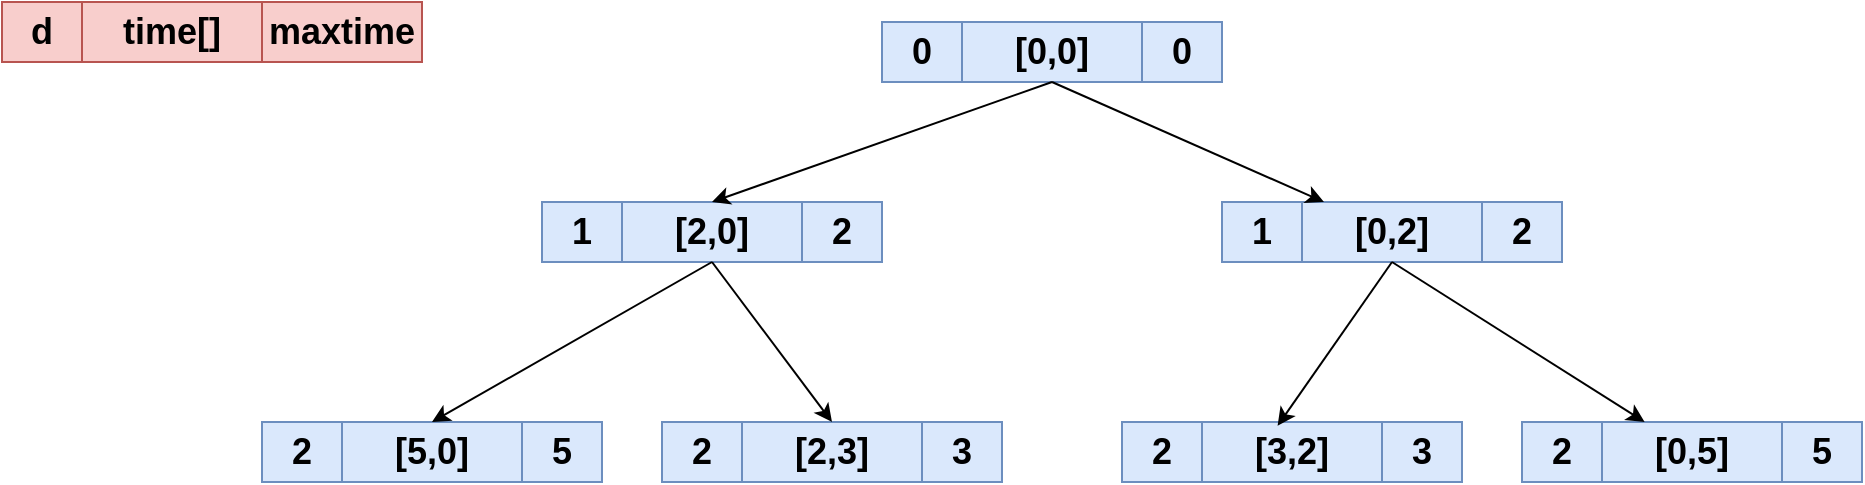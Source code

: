 <mxfile version="24.4.8" type="device">
  <diagram name="第 1 页" id="TNKN5Bb-jwvda5z7Qb5G">
    <mxGraphModel dx="1047" dy="947" grid="1" gridSize="10" guides="1" tooltips="1" connect="1" arrows="1" fold="1" page="1" pageScale="1" pageWidth="1169" pageHeight="827" math="0" shadow="0">
      <root>
        <mxCell id="0" />
        <mxCell id="1" parent="0" />
        <mxCell id="Um0T3zaJozl1EZEWY1Aq-1" value="" style="group" vertex="1" connectable="0" parent="1">
          <mxGeometry x="480" y="80" width="170" height="30" as="geometry" />
        </mxCell>
        <mxCell id="Um0T3zaJozl1EZEWY1Aq-2" value="0" style="rounded=0;whiteSpace=wrap;html=1;fontStyle=1;fontSize=18;fillColor=#dae8fc;strokeColor=#6c8ebf;" vertex="1" parent="Um0T3zaJozl1EZEWY1Aq-1">
          <mxGeometry width="40" height="30" as="geometry" />
        </mxCell>
        <mxCell id="Um0T3zaJozl1EZEWY1Aq-3" value="[0,0]" style="rounded=0;whiteSpace=wrap;html=1;fontStyle=1;fontSize=18;fillColor=#dae8fc;strokeColor=#6c8ebf;" vertex="1" parent="Um0T3zaJozl1EZEWY1Aq-1">
          <mxGeometry x="40" width="90" height="30" as="geometry" />
        </mxCell>
        <mxCell id="Um0T3zaJozl1EZEWY1Aq-4" value="0" style="rounded=0;whiteSpace=wrap;html=1;fontStyle=1;fontSize=18;fillColor=#dae8fc;strokeColor=#6c8ebf;" vertex="1" parent="Um0T3zaJozl1EZEWY1Aq-1">
          <mxGeometry x="130" width="40" height="30" as="geometry" />
        </mxCell>
        <mxCell id="Um0T3zaJozl1EZEWY1Aq-5" value="" style="group" vertex="1" connectable="0" parent="1">
          <mxGeometry x="310" y="170" width="170" height="30" as="geometry" />
        </mxCell>
        <mxCell id="Um0T3zaJozl1EZEWY1Aq-6" value="1" style="rounded=0;whiteSpace=wrap;html=1;fontStyle=1;fontSize=18;fillColor=#dae8fc;strokeColor=#6c8ebf;" vertex="1" parent="Um0T3zaJozl1EZEWY1Aq-5">
          <mxGeometry width="40" height="30" as="geometry" />
        </mxCell>
        <mxCell id="Um0T3zaJozl1EZEWY1Aq-7" value="[2,0]" style="rounded=0;whiteSpace=wrap;html=1;fontStyle=1;fontSize=18;fillColor=#dae8fc;strokeColor=#6c8ebf;" vertex="1" parent="Um0T3zaJozl1EZEWY1Aq-5">
          <mxGeometry x="40" width="90" height="30" as="geometry" />
        </mxCell>
        <mxCell id="Um0T3zaJozl1EZEWY1Aq-8" value="2" style="rounded=0;whiteSpace=wrap;html=1;fontStyle=1;fontSize=18;fillColor=#dae8fc;strokeColor=#6c8ebf;" vertex="1" parent="Um0T3zaJozl1EZEWY1Aq-5">
          <mxGeometry x="130" width="40" height="30" as="geometry" />
        </mxCell>
        <mxCell id="Um0T3zaJozl1EZEWY1Aq-9" value="" style="group" vertex="1" connectable="0" parent="1">
          <mxGeometry x="650" y="170" width="170" height="30" as="geometry" />
        </mxCell>
        <mxCell id="Um0T3zaJozl1EZEWY1Aq-10" value="1" style="rounded=0;whiteSpace=wrap;html=1;fontStyle=1;fontSize=18;fillColor=#dae8fc;strokeColor=#6c8ebf;" vertex="1" parent="Um0T3zaJozl1EZEWY1Aq-9">
          <mxGeometry width="40" height="30" as="geometry" />
        </mxCell>
        <mxCell id="Um0T3zaJozl1EZEWY1Aq-11" value="[0,2]" style="rounded=0;whiteSpace=wrap;html=1;fontStyle=1;fontSize=18;fillColor=#dae8fc;strokeColor=#6c8ebf;" vertex="1" parent="Um0T3zaJozl1EZEWY1Aq-9">
          <mxGeometry x="40" width="90" height="30" as="geometry" />
        </mxCell>
        <mxCell id="Um0T3zaJozl1EZEWY1Aq-12" value="2" style="rounded=0;whiteSpace=wrap;html=1;fontStyle=1;fontSize=18;fillColor=#dae8fc;strokeColor=#6c8ebf;" vertex="1" parent="Um0T3zaJozl1EZEWY1Aq-9">
          <mxGeometry x="130" width="40" height="30" as="geometry" />
        </mxCell>
        <mxCell id="Um0T3zaJozl1EZEWY1Aq-22" value="" style="group" vertex="1" connectable="0" parent="1">
          <mxGeometry x="40" y="70" width="210" height="30" as="geometry" />
        </mxCell>
        <mxCell id="Um0T3zaJozl1EZEWY1Aq-14" value="" style="group;fillColor=#f8cecc;strokeColor=#b85450;container=0;" vertex="1" connectable="0" parent="Um0T3zaJozl1EZEWY1Aq-22">
          <mxGeometry width="170" height="30" as="geometry" />
        </mxCell>
        <mxCell id="Um0T3zaJozl1EZEWY1Aq-15" value="d" style="rounded=0;whiteSpace=wrap;html=1;fontStyle=1;fontSize=18;fillColor=#f8cecc;strokeColor=#b85450;" vertex="1" parent="Um0T3zaJozl1EZEWY1Aq-22">
          <mxGeometry width="40" height="30" as="geometry" />
        </mxCell>
        <mxCell id="Um0T3zaJozl1EZEWY1Aq-16" value="time[]" style="rounded=0;whiteSpace=wrap;html=1;fontStyle=1;fontSize=18;fillColor=#f8cecc;strokeColor=#b85450;" vertex="1" parent="Um0T3zaJozl1EZEWY1Aq-22">
          <mxGeometry x="40" width="90" height="30" as="geometry" />
        </mxCell>
        <mxCell id="Um0T3zaJozl1EZEWY1Aq-17" value="maxtime" style="rounded=0;whiteSpace=wrap;html=1;fontStyle=1;fontSize=18;fillColor=#f8cecc;strokeColor=#b85450;" vertex="1" parent="Um0T3zaJozl1EZEWY1Aq-22">
          <mxGeometry x="130" width="80" height="30" as="geometry" />
        </mxCell>
        <mxCell id="Um0T3zaJozl1EZEWY1Aq-23" value="" style="group" vertex="1" connectable="0" parent="1">
          <mxGeometry x="170" y="280" width="170" height="30" as="geometry" />
        </mxCell>
        <mxCell id="Um0T3zaJozl1EZEWY1Aq-24" value="2" style="rounded=0;whiteSpace=wrap;html=1;fontStyle=1;fontSize=18;fillColor=#dae8fc;strokeColor=#6c8ebf;" vertex="1" parent="Um0T3zaJozl1EZEWY1Aq-23">
          <mxGeometry width="40" height="30" as="geometry" />
        </mxCell>
        <mxCell id="Um0T3zaJozl1EZEWY1Aq-25" value="[5,0]" style="rounded=0;whiteSpace=wrap;html=1;fontStyle=1;fontSize=18;fillColor=#dae8fc;strokeColor=#6c8ebf;" vertex="1" parent="Um0T3zaJozl1EZEWY1Aq-23">
          <mxGeometry x="40" width="90" height="30" as="geometry" />
        </mxCell>
        <mxCell id="Um0T3zaJozl1EZEWY1Aq-26" value="5" style="rounded=0;whiteSpace=wrap;html=1;fontStyle=1;fontSize=18;fillColor=#dae8fc;strokeColor=#6c8ebf;" vertex="1" parent="Um0T3zaJozl1EZEWY1Aq-23">
          <mxGeometry x="130" width="40" height="30" as="geometry" />
        </mxCell>
        <mxCell id="Um0T3zaJozl1EZEWY1Aq-27" value="" style="group" vertex="1" connectable="0" parent="1">
          <mxGeometry x="370" y="280" width="170" height="30" as="geometry" />
        </mxCell>
        <mxCell id="Um0T3zaJozl1EZEWY1Aq-28" value="2" style="rounded=0;whiteSpace=wrap;html=1;fontStyle=1;fontSize=18;fillColor=#dae8fc;strokeColor=#6c8ebf;" vertex="1" parent="Um0T3zaJozl1EZEWY1Aq-27">
          <mxGeometry width="40" height="30" as="geometry" />
        </mxCell>
        <mxCell id="Um0T3zaJozl1EZEWY1Aq-29" value="[2,3]" style="rounded=0;whiteSpace=wrap;html=1;fontStyle=1;fontSize=18;fillColor=#dae8fc;strokeColor=#6c8ebf;" vertex="1" parent="Um0T3zaJozl1EZEWY1Aq-27">
          <mxGeometry x="40" width="90" height="30" as="geometry" />
        </mxCell>
        <mxCell id="Um0T3zaJozl1EZEWY1Aq-30" value="3" style="rounded=0;whiteSpace=wrap;html=1;fontStyle=1;fontSize=18;fillColor=#dae8fc;strokeColor=#6c8ebf;" vertex="1" parent="Um0T3zaJozl1EZEWY1Aq-27">
          <mxGeometry x="130" width="40" height="30" as="geometry" />
        </mxCell>
        <mxCell id="Um0T3zaJozl1EZEWY1Aq-31" value="" style="group" vertex="1" connectable="0" parent="1">
          <mxGeometry x="600" y="280" width="170" height="30" as="geometry" />
        </mxCell>
        <mxCell id="Um0T3zaJozl1EZEWY1Aq-32" value="2" style="rounded=0;whiteSpace=wrap;html=1;fontStyle=1;fontSize=18;fillColor=#dae8fc;strokeColor=#6c8ebf;" vertex="1" parent="Um0T3zaJozl1EZEWY1Aq-31">
          <mxGeometry width="40" height="30" as="geometry" />
        </mxCell>
        <mxCell id="Um0T3zaJozl1EZEWY1Aq-33" value="[3,2]" style="rounded=0;whiteSpace=wrap;html=1;fontStyle=1;fontSize=18;fillColor=#dae8fc;strokeColor=#6c8ebf;" vertex="1" parent="Um0T3zaJozl1EZEWY1Aq-31">
          <mxGeometry x="40" width="90" height="30" as="geometry" />
        </mxCell>
        <mxCell id="Um0T3zaJozl1EZEWY1Aq-34" value="3" style="rounded=0;whiteSpace=wrap;html=1;fontStyle=1;fontSize=18;fillColor=#dae8fc;strokeColor=#6c8ebf;" vertex="1" parent="Um0T3zaJozl1EZEWY1Aq-31">
          <mxGeometry x="130" width="40" height="30" as="geometry" />
        </mxCell>
        <mxCell id="Um0T3zaJozl1EZEWY1Aq-35" value="" style="group" vertex="1" connectable="0" parent="1">
          <mxGeometry x="800" y="280" width="170" height="30" as="geometry" />
        </mxCell>
        <mxCell id="Um0T3zaJozl1EZEWY1Aq-36" value="2" style="rounded=0;whiteSpace=wrap;html=1;fontStyle=1;fontSize=18;fillColor=#dae8fc;strokeColor=#6c8ebf;" vertex="1" parent="Um0T3zaJozl1EZEWY1Aq-35">
          <mxGeometry width="40" height="30" as="geometry" />
        </mxCell>
        <mxCell id="Um0T3zaJozl1EZEWY1Aq-37" value="[0,5]" style="rounded=0;whiteSpace=wrap;html=1;fontStyle=1;fontSize=18;fillColor=#dae8fc;strokeColor=#6c8ebf;" vertex="1" parent="Um0T3zaJozl1EZEWY1Aq-35">
          <mxGeometry x="40" width="90" height="30" as="geometry" />
        </mxCell>
        <mxCell id="Um0T3zaJozl1EZEWY1Aq-38" value="5" style="rounded=0;whiteSpace=wrap;html=1;fontStyle=1;fontSize=18;fillColor=#dae8fc;strokeColor=#6c8ebf;" vertex="1" parent="Um0T3zaJozl1EZEWY1Aq-35">
          <mxGeometry x="130" width="40" height="30" as="geometry" />
        </mxCell>
        <mxCell id="Um0T3zaJozl1EZEWY1Aq-39" style="rounded=0;orthogonalLoop=1;jettySize=auto;html=1;exitX=0.5;exitY=1;exitDx=0;exitDy=0;entryX=0.5;entryY=0;entryDx=0;entryDy=0;" edge="1" parent="1" source="Um0T3zaJozl1EZEWY1Aq-3" target="Um0T3zaJozl1EZEWY1Aq-7">
          <mxGeometry relative="1" as="geometry" />
        </mxCell>
        <mxCell id="Um0T3zaJozl1EZEWY1Aq-40" style="rounded=0;orthogonalLoop=1;jettySize=auto;html=1;exitX=0.5;exitY=1;exitDx=0;exitDy=0;" edge="1" parent="1" source="Um0T3zaJozl1EZEWY1Aq-3" target="Um0T3zaJozl1EZEWY1Aq-11">
          <mxGeometry relative="1" as="geometry" />
        </mxCell>
        <mxCell id="Um0T3zaJozl1EZEWY1Aq-41" style="rounded=0;orthogonalLoop=1;jettySize=auto;html=1;exitX=0.5;exitY=1;exitDx=0;exitDy=0;entryX=0.5;entryY=0;entryDx=0;entryDy=0;" edge="1" parent="1" source="Um0T3zaJozl1EZEWY1Aq-7" target="Um0T3zaJozl1EZEWY1Aq-25">
          <mxGeometry relative="1" as="geometry" />
        </mxCell>
        <mxCell id="Um0T3zaJozl1EZEWY1Aq-42" style="rounded=0;orthogonalLoop=1;jettySize=auto;html=1;exitX=0.5;exitY=1;exitDx=0;exitDy=0;entryX=0.5;entryY=0;entryDx=0;entryDy=0;" edge="1" parent="1" source="Um0T3zaJozl1EZEWY1Aq-7" target="Um0T3zaJozl1EZEWY1Aq-29">
          <mxGeometry relative="1" as="geometry" />
        </mxCell>
        <mxCell id="Um0T3zaJozl1EZEWY1Aq-43" style="rounded=0;orthogonalLoop=1;jettySize=auto;html=1;exitX=0.5;exitY=1;exitDx=0;exitDy=0;entryX=0.42;entryY=0.063;entryDx=0;entryDy=0;entryPerimeter=0;" edge="1" parent="1" source="Um0T3zaJozl1EZEWY1Aq-11" target="Um0T3zaJozl1EZEWY1Aq-33">
          <mxGeometry relative="1" as="geometry" />
        </mxCell>
        <mxCell id="Um0T3zaJozl1EZEWY1Aq-44" style="rounded=0;orthogonalLoop=1;jettySize=auto;html=1;exitX=0.5;exitY=1;exitDx=0;exitDy=0;" edge="1" parent="1" source="Um0T3zaJozl1EZEWY1Aq-11" target="Um0T3zaJozl1EZEWY1Aq-37">
          <mxGeometry relative="1" as="geometry" />
        </mxCell>
      </root>
    </mxGraphModel>
  </diagram>
</mxfile>
